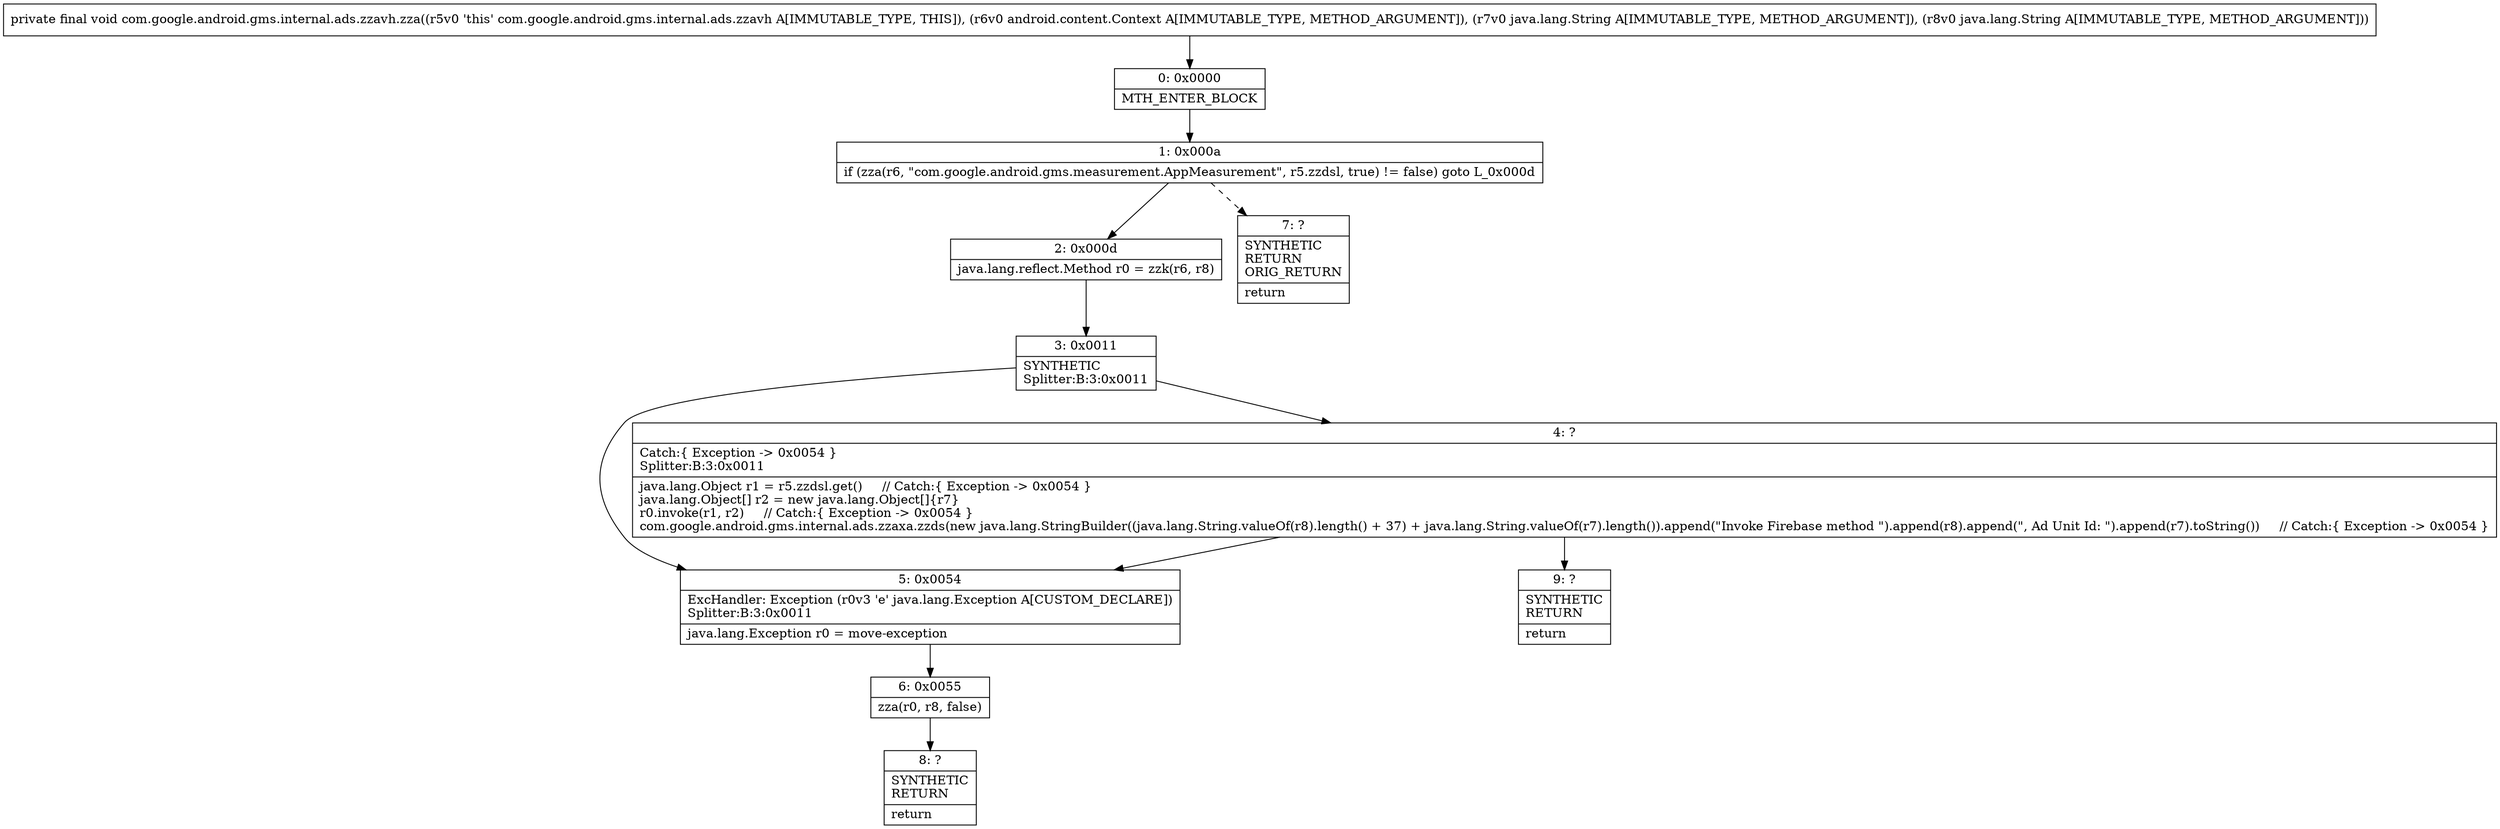 digraph "CFG forcom.google.android.gms.internal.ads.zzavh.zza(Landroid\/content\/Context;Ljava\/lang\/String;Ljava\/lang\/String;)V" {
Node_0 [shape=record,label="{0\:\ 0x0000|MTH_ENTER_BLOCK\l}"];
Node_1 [shape=record,label="{1\:\ 0x000a|if (zza(r6, \"com.google.android.gms.measurement.AppMeasurement\", r5.zzdsl, true) != false) goto L_0x000d\l}"];
Node_2 [shape=record,label="{2\:\ 0x000d|java.lang.reflect.Method r0 = zzk(r6, r8)\l}"];
Node_3 [shape=record,label="{3\:\ 0x0011|SYNTHETIC\lSplitter:B:3:0x0011\l}"];
Node_4 [shape=record,label="{4\:\ ?|Catch:\{ Exception \-\> 0x0054 \}\lSplitter:B:3:0x0011\l|java.lang.Object r1 = r5.zzdsl.get()     \/\/ Catch:\{ Exception \-\> 0x0054 \}\ljava.lang.Object[] r2 = new java.lang.Object[]\{r7\}\lr0.invoke(r1, r2)     \/\/ Catch:\{ Exception \-\> 0x0054 \}\lcom.google.android.gms.internal.ads.zzaxa.zzds(new java.lang.StringBuilder((java.lang.String.valueOf(r8).length() + 37) + java.lang.String.valueOf(r7).length()).append(\"Invoke Firebase method \").append(r8).append(\", Ad Unit Id: \").append(r7).toString())     \/\/ Catch:\{ Exception \-\> 0x0054 \}\l}"];
Node_5 [shape=record,label="{5\:\ 0x0054|ExcHandler: Exception (r0v3 'e' java.lang.Exception A[CUSTOM_DECLARE])\lSplitter:B:3:0x0011\l|java.lang.Exception r0 = move\-exception\l}"];
Node_6 [shape=record,label="{6\:\ 0x0055|zza(r0, r8, false)\l}"];
Node_7 [shape=record,label="{7\:\ ?|SYNTHETIC\lRETURN\lORIG_RETURN\l|return\l}"];
Node_8 [shape=record,label="{8\:\ ?|SYNTHETIC\lRETURN\l|return\l}"];
Node_9 [shape=record,label="{9\:\ ?|SYNTHETIC\lRETURN\l|return\l}"];
MethodNode[shape=record,label="{private final void com.google.android.gms.internal.ads.zzavh.zza((r5v0 'this' com.google.android.gms.internal.ads.zzavh A[IMMUTABLE_TYPE, THIS]), (r6v0 android.content.Context A[IMMUTABLE_TYPE, METHOD_ARGUMENT]), (r7v0 java.lang.String A[IMMUTABLE_TYPE, METHOD_ARGUMENT]), (r8v0 java.lang.String A[IMMUTABLE_TYPE, METHOD_ARGUMENT])) }"];
MethodNode -> Node_0;
Node_0 -> Node_1;
Node_1 -> Node_2;
Node_1 -> Node_7[style=dashed];
Node_2 -> Node_3;
Node_3 -> Node_4;
Node_3 -> Node_5;
Node_4 -> Node_5;
Node_4 -> Node_9;
Node_5 -> Node_6;
Node_6 -> Node_8;
}

